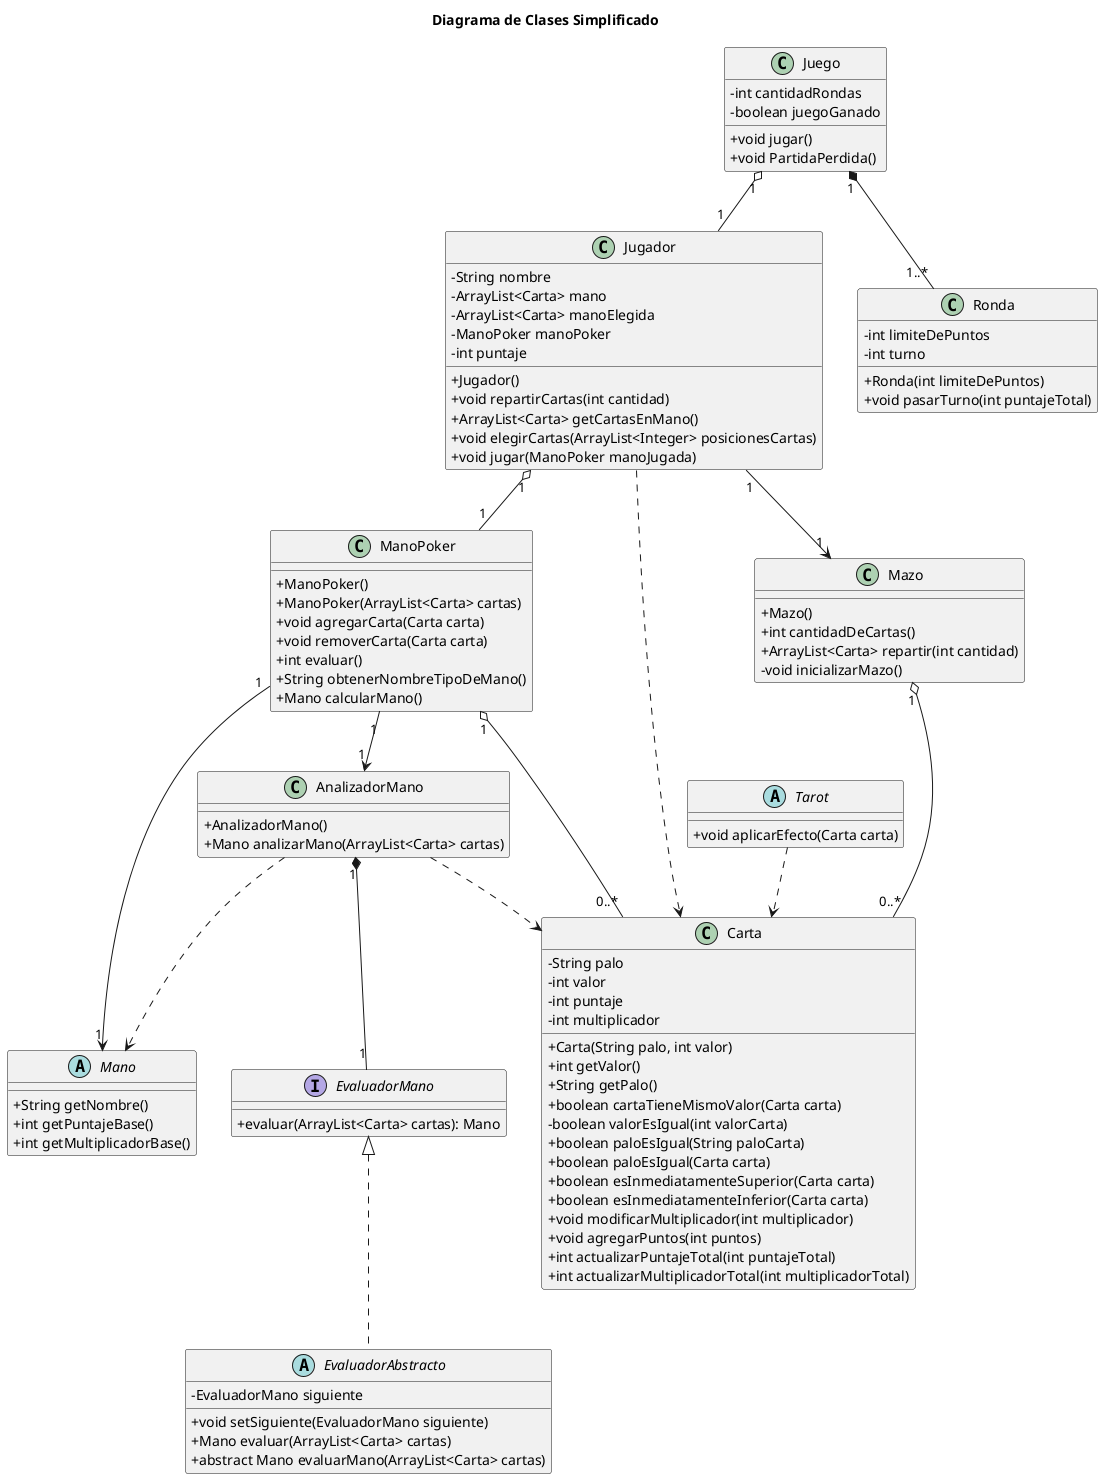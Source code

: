 @startuml Diagrama de Clases Simplificado

skinparam classAttributeIconSize 0

title Diagrama de Clases Simplificado

class AnalizadorMano {
    + AnalizadorMano()
    + Mano analizarMano(ArrayList<Carta> cartas)
}

class Carta {
    - String palo
    - int valor
    - int puntaje
    - int multiplicador
    + Carta(String palo, int valor)
    + int getValor()
    + String getPalo()
    + boolean cartaTieneMismoValor(Carta carta)
    - boolean valorEsIgual(int valorCarta)
    + boolean paloEsIgual(String paloCarta)
    + boolean paloEsIgual(Carta carta)
    + boolean esInmediatamenteSuperior(Carta carta)
    + boolean esInmediatamenteInferior(Carta carta)
    + void modificarMultiplicador(int multiplicador)
    + void agregarPuntos(int puntos)
    + int actualizarPuntajeTotal(int puntajeTotal)
    + int actualizarMultiplicadorTotal(int multiplicadorTotal)
}

class Juego {
    - int cantidadRondas
    - boolean juegoGanado
    + void jugar()
    + void PartidaPerdida()
}

class Jugador {
    - String nombre
    - ArrayList<Carta> mano
    - ArrayList<Carta> manoElegida
    - ManoPoker manoPoker
    - int puntaje
    + Jugador()
    + void repartirCartas(int cantidad)
    + ArrayList<Carta> getCartasEnMano()
    + void elegirCartas(ArrayList<Integer> posicionesCartas)
    + void jugar(ManoPoker manoJugada)
}

class ManoPoker {
    + ManoPoker()
    + ManoPoker(ArrayList<Carta> cartas)
    + void agregarCarta(Carta carta)
    + void removerCarta(Carta carta)
    + int evaluar()
    + String obtenerNombreTipoDeMano()
    + Mano calcularMano()
}

class Mazo {
    + Mazo()
    + int cantidadDeCartas()
    + ArrayList<Carta> repartir(int cantidad)
    - void inicializarMazo()
}

class Ronda {
    - int limiteDePuntos
    - int turno
    + Ronda(int limiteDePuntos)
    + void pasarTurno(int puntajeTotal)
}

abstract class Tarot {
    + void aplicarEfecto(Carta carta)
}

interface EvaluadorMano {
    + evaluar(ArrayList<Carta> cartas): Mano
}

abstract class EvaluadorAbstracto implements EvaluadorMano {
    - EvaluadorMano siguiente
    + void setSiguiente(EvaluadorMano siguiente)
    + Mano evaluar(ArrayList<Carta> cartas)
    + abstract Mano evaluarMano(ArrayList<Carta> cartas)
}

abstract class Mano {
    + String getNombre()
    + int getPuntajeBase()
    + int getMultiplicadorBase()
}

Mazo "1" o-- "0..*" Carta

AnalizadorMano "1" *-- "1" EvaluadorMano
AnalizadorMano ..> Mano
AnalizadorMano ..> Carta

Juego "1" o-- "1" Jugador
Juego "1" *-- "1..*" Ronda

Jugador "1" o-- "1" ManoPoker
Jugador "1" --> "1" Mazo
Jugador ..> Carta

ManoPoker "1" o-- "0..*" Carta
ManoPoker "1" --> "1" AnalizadorMano
ManoPoker "1" --> "1" Mano

Tarot ..> Carta

@enduml